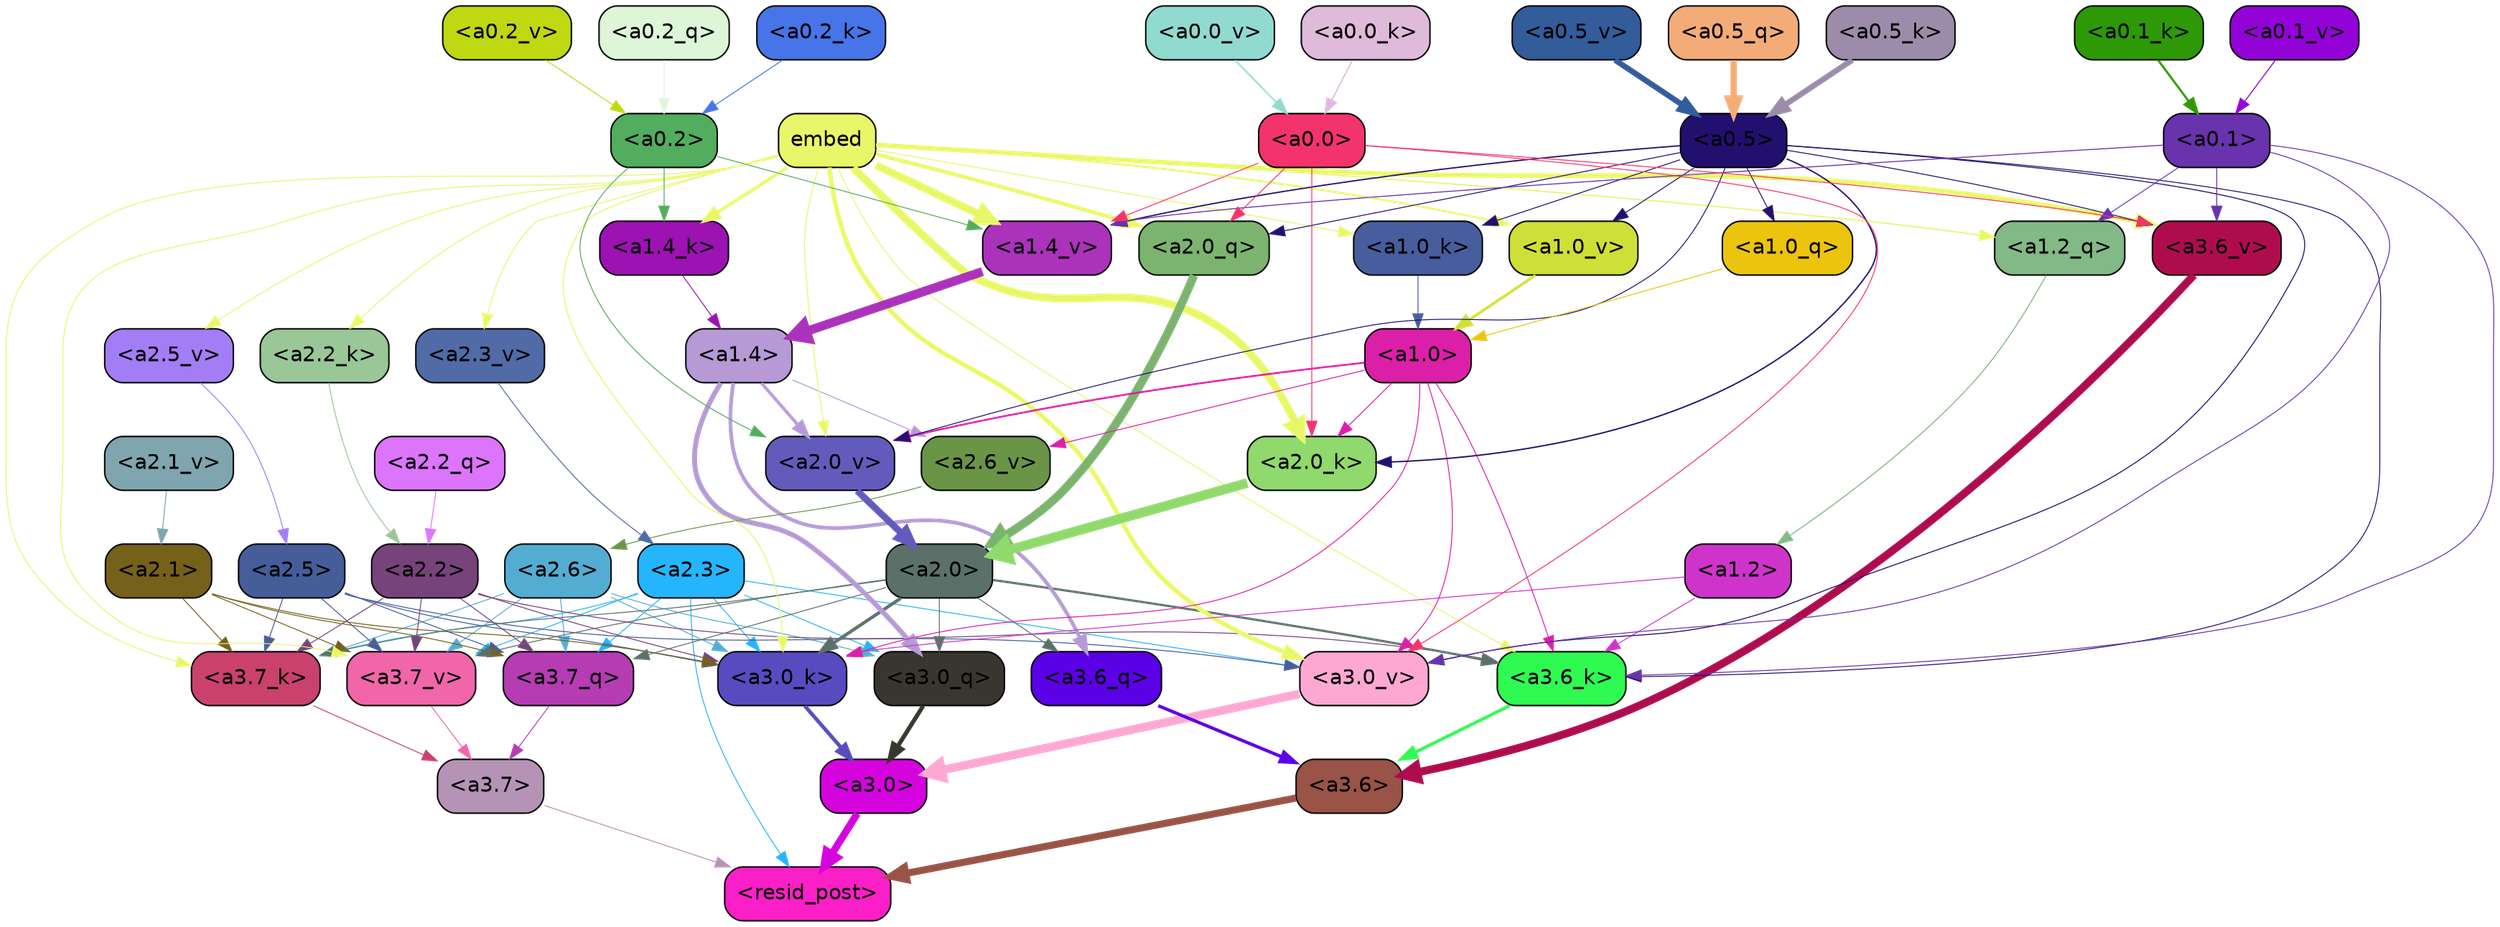 strict digraph "" {
	graph [bgcolor=transparent,
		layout=dot,
		overlap=false,
		splines=true
	];
	"<a3.7>"	[color=black,
		fillcolor="#b593b5",
		fontname=Helvetica,
		shape=box,
		style="filled, rounded"];
	"<resid_post>"	[color=black,
		fillcolor="#fb1fc7",
		fontname=Helvetica,
		shape=box,
		style="filled, rounded"];
	"<a3.7>" -> "<resid_post>"	[color="#b593b5",
		penwidth=0.6];
	"<a3.6>"	[color=black,
		fillcolor="#995347",
		fontname=Helvetica,
		shape=box,
		style="filled, rounded"];
	"<a3.6>" -> "<resid_post>"	[color="#995347",
		penwidth=4.7534414529800415];
	"<a3.0>"	[color=black,
		fillcolor="#d503de",
		fontname=Helvetica,
		shape=box,
		style="filled, rounded"];
	"<a3.0>" -> "<resid_post>"	[color="#d503de",
		penwidth=4.898576855659485];
	"<a2.3>"	[color=black,
		fillcolor="#25b5fc",
		fontname=Helvetica,
		shape=box,
		style="filled, rounded"];
	"<a2.3>" -> "<resid_post>"	[color="#25b5fc",
		penwidth=0.6];
	"<a3.7_q>"	[color=black,
		fillcolor="#b53cb3",
		fontname=Helvetica,
		shape=box,
		style="filled, rounded"];
	"<a2.3>" -> "<a3.7_q>"	[color="#25b5fc",
		penwidth=0.6];
	"<a3.0_q>"	[color=black,
		fillcolor="#38362f",
		fontname=Helvetica,
		shape=box,
		style="filled, rounded"];
	"<a2.3>" -> "<a3.0_q>"	[color="#25b5fc",
		penwidth=0.6];
	"<a3.7_k>"	[color=black,
		fillcolor="#ca416d",
		fontname=Helvetica,
		shape=box,
		style="filled, rounded"];
	"<a2.3>" -> "<a3.7_k>"	[color="#25b5fc",
		penwidth=0.6];
	"<a3.0_k>"	[color=black,
		fillcolor="#574bc0",
		fontname=Helvetica,
		shape=box,
		style="filled, rounded"];
	"<a2.3>" -> "<a3.0_k>"	[color="#25b5fc",
		penwidth=0.6];
	"<a3.7_v>"	[color=black,
		fillcolor="#f166a9",
		fontname=Helvetica,
		shape=box,
		style="filled, rounded"];
	"<a2.3>" -> "<a3.7_v>"	[color="#25b5fc",
		penwidth=0.6];
	"<a3.0_v>"	[color=black,
		fillcolor="#fca8d2",
		fontname=Helvetica,
		shape=box,
		style="filled, rounded"];
	"<a2.3>" -> "<a3.0_v>"	[color="#25b5fc",
		penwidth=0.6];
	"<a3.7_q>" -> "<a3.7>"	[color="#b53cb3",
		penwidth=0.6];
	"<a3.6_q>"	[color=black,
		fillcolor="#5b01e5",
		fontname=Helvetica,
		shape=box,
		style="filled, rounded"];
	"<a3.6_q>" -> "<a3.6>"	[color="#5b01e5",
		penwidth=2.160832464694977];
	"<a3.0_q>" -> "<a3.0>"	[color="#38362f",
		penwidth=2.870753765106201];
	"<a3.7_k>" -> "<a3.7>"	[color="#ca416d",
		penwidth=0.6];
	"<a3.6_k>"	[color=black,
		fillcolor="#2ffa51",
		fontname=Helvetica,
		shape=box,
		style="filled, rounded"];
	"<a3.6_k>" -> "<a3.6>"	[color="#2ffa51",
		penwidth=2.13908451795578];
	"<a3.0_k>" -> "<a3.0>"	[color="#574bc0",
		penwidth=2.520303964614868];
	"<a3.7_v>" -> "<a3.7>"	[color="#f166a9",
		penwidth=0.6];
	"<a3.6_v>"	[color=black,
		fillcolor="#af0c4f",
		fontname=Helvetica,
		shape=box,
		style="filled, rounded"];
	"<a3.6_v>" -> "<a3.6>"	[color="#af0c4f",
		penwidth=5.297133803367615];
	"<a3.0_v>" -> "<a3.0>"	[color="#fca8d2",
		penwidth=5.680712580680847];
	"<a2.6>"	[color=black,
		fillcolor="#53add2",
		fontname=Helvetica,
		shape=box,
		style="filled, rounded"];
	"<a2.6>" -> "<a3.7_q>"	[color="#53add2",
		penwidth=0.6];
	"<a2.6>" -> "<a3.0_q>"	[color="#53add2",
		penwidth=0.6];
	"<a2.6>" -> "<a3.7_k>"	[color="#53add2",
		penwidth=0.6];
	"<a2.6>" -> "<a3.0_k>"	[color="#53add2",
		penwidth=0.6];
	"<a2.6>" -> "<a3.7_v>"	[color="#53add2",
		penwidth=0.6];
	"<a2.5>"	[color=black,
		fillcolor="#455d99",
		fontname=Helvetica,
		shape=box,
		style="filled, rounded"];
	"<a2.5>" -> "<a3.7_q>"	[color="#455d99",
		penwidth=0.6];
	"<a2.5>" -> "<a3.7_k>"	[color="#455d99",
		penwidth=0.6];
	"<a2.5>" -> "<a3.0_k>"	[color="#455d99",
		penwidth=0.6];
	"<a2.5>" -> "<a3.7_v>"	[color="#455d99",
		penwidth=0.6];
	"<a2.5>" -> "<a3.0_v>"	[color="#455d99",
		penwidth=0.6];
	"<a2.2>"	[color=black,
		fillcolor="#76437b",
		fontname=Helvetica,
		shape=box,
		style="filled, rounded"];
	"<a2.2>" -> "<a3.7_q>"	[color="#76437b",
		penwidth=0.6];
	"<a2.2>" -> "<a3.7_k>"	[color="#76437b",
		penwidth=0.6];
	"<a2.2>" -> "<a3.6_k>"	[color="#76437b",
		penwidth=0.6];
	"<a2.2>" -> "<a3.0_k>"	[color="#76437b",
		penwidth=0.6];
	"<a2.2>" -> "<a3.7_v>"	[color="#76437b",
		penwidth=0.6];
	"<a2.1>"	[color=black,
		fillcolor="#76611a",
		fontname=Helvetica,
		shape=box,
		style="filled, rounded"];
	"<a2.1>" -> "<a3.7_q>"	[color="#76611a",
		penwidth=0.6];
	"<a2.1>" -> "<a3.7_k>"	[color="#76611a",
		penwidth=0.6];
	"<a2.1>" -> "<a3.0_k>"	[color="#76611a",
		penwidth=0.6];
	"<a2.1>" -> "<a3.7_v>"	[color="#76611a",
		penwidth=0.6];
	"<a2.0>"	[color=black,
		fillcolor="#5c706a",
		fontname=Helvetica,
		shape=box,
		style="filled, rounded"];
	"<a2.0>" -> "<a3.7_q>"	[color="#5c706a",
		penwidth=0.6];
	"<a2.0>" -> "<a3.6_q>"	[color="#5c706a",
		penwidth=0.6];
	"<a2.0>" -> "<a3.0_q>"	[color="#5c706a",
		penwidth=0.6];
	"<a2.0>" -> "<a3.7_k>"	[color="#5c706a",
		penwidth=0.6];
	"<a2.0>" -> "<a3.6_k>"	[color="#5c706a",
		penwidth=1.4957321882247925];
	"<a2.0>" -> "<a3.0_k>"	[color="#5c706a",
		penwidth=2.18752121925354];
	"<a2.0>" -> "<a3.7_v>"	[color="#5c706a",
		penwidth=0.6];
	"<a1.4>"	[color=black,
		fillcolor="#b59ad5",
		fontname=Helvetica,
		shape=box,
		style="filled, rounded"];
	"<a1.4>" -> "<a3.6_q>"	[color="#b59ad5",
		penwidth=2.4829938411712646];
	"<a1.4>" -> "<a3.0_q>"	[color="#b59ad5",
		penwidth=3.299744725227356];
	"<a2.6_v>"	[color=black,
		fillcolor="#6a9547",
		fontname=Helvetica,
		shape=box,
		style="filled, rounded"];
	"<a1.4>" -> "<a2.6_v>"	[color="#b59ad5",
		penwidth=0.6];
	"<a2.0_v>"	[color=black,
		fillcolor="#635bbc",
		fontname=Helvetica,
		shape=box,
		style="filled, rounded"];
	"<a1.4>" -> "<a2.0_v>"	[color="#b59ad5",
		penwidth=2.092592429369688];
	embed	[color=black,
		fillcolor="#e8f769",
		fontname=Helvetica,
		shape=box,
		style="filled, rounded"];
	embed -> "<a3.7_k>"	[color="#e8f769",
		penwidth=0.6];
	embed -> "<a3.6_k>"	[color="#e8f769",
		penwidth=0.6];
	embed -> "<a3.0_k>"	[color="#e8f769",
		penwidth=0.6394047290086746];
	embed -> "<a3.7_v>"	[color="#e8f769",
		penwidth=0.6];
	embed -> "<a3.6_v>"	[color="#e8f769",
		penwidth=3.067279100418091];
	embed -> "<a3.0_v>"	[color="#e8f769",
		penwidth=3.0212591886520386];
	"<a2.0_q>"	[color=black,
		fillcolor="#7cb46f",
		fontname=Helvetica,
		shape=box,
		style="filled, rounded"];
	embed -> "<a2.0_q>"	[color="#e8f769",
		penwidth=2.5355080366134644];
	"<a2.2_k>"	[color=black,
		fillcolor="#99c798",
		fontname=Helvetica,
		shape=box,
		style="filled, rounded"];
	embed -> "<a2.2_k>"	[color="#e8f769",
		penwidth=0.6];
	"<a2.0_k>"	[color=black,
		fillcolor="#90d96c",
		fontname=Helvetica,
		shape=box,
		style="filled, rounded"];
	embed -> "<a2.0_k>"	[color="#e8f769",
		penwidth=5.2180726528167725];
	"<a2.5_v>"	[color=black,
		fillcolor="#a37df6",
		fontname=Helvetica,
		shape=box,
		style="filled, rounded"];
	embed -> "<a2.5_v>"	[color="#e8f769",
		penwidth=0.6];
	"<a2.3_v>"	[color=black,
		fillcolor="#506ba5",
		fontname=Helvetica,
		shape=box,
		style="filled, rounded"];
	embed -> "<a2.3_v>"	[color="#e8f769",
		penwidth=0.6];
	embed -> "<a2.0_v>"	[color="#e8f769",
		penwidth=0.6];
	"<a1.2_q>"	[color=black,
		fillcolor="#83b887",
		fontname=Helvetica,
		shape=box,
		style="filled, rounded"];
	embed -> "<a1.2_q>"	[color="#e8f769",
		penwidth=0.8094894886016846];
	"<a1.4_k>"	[color=black,
		fillcolor="#9c12b3",
		fontname=Helvetica,
		shape=box,
		style="filled, rounded"];
	embed -> "<a1.4_k>"	[color="#e8f769",
		penwidth=2.1732678413391113];
	"<a1.0_k>"	[color=black,
		fillcolor="#485d9e",
		fontname=Helvetica,
		shape=box,
		style="filled, rounded"];
	embed -> "<a1.0_k>"	[color="#e8f769",
		penwidth=0.6];
	"<a1.4_v>"	[color=black,
		fillcolor="#ab32ba",
		fontname=Helvetica,
		shape=box,
		style="filled, rounded"];
	embed -> "<a1.4_v>"	[color="#e8f769",
		penwidth=5.162249565124512];
	"<a1.0_v>"	[color=black,
		fillcolor="#d0df37",
		fontname=Helvetica,
		shape=box,
		style="filled, rounded"];
	embed -> "<a1.0_v>"	[color="#e8f769",
		penwidth=1.26457279920578];
	"<a1.2>"	[color=black,
		fillcolor="#cf34ca",
		fontname=Helvetica,
		shape=box,
		style="filled, rounded"];
	"<a1.2>" -> "<a3.6_k>"	[color="#cf34ca",
		penwidth=0.6];
	"<a1.2>" -> "<a3.0_k>"	[color="#cf34ca",
		penwidth=0.6];
	"<a1.0>"	[color=black,
		fillcolor="#dc1fa9",
		fontname=Helvetica,
		shape=box,
		style="filled, rounded"];
	"<a1.0>" -> "<a3.6_k>"	[color="#dc1fa9",
		penwidth=0.6];
	"<a1.0>" -> "<a3.0_k>"	[color="#dc1fa9",
		penwidth=0.6];
	"<a1.0>" -> "<a3.0_v>"	[color="#dc1fa9",
		penwidth=0.6];
	"<a1.0>" -> "<a2.0_k>"	[color="#dc1fa9",
		penwidth=0.6];
	"<a1.0>" -> "<a2.6_v>"	[color="#dc1fa9",
		penwidth=0.6];
	"<a1.0>" -> "<a2.0_v>"	[color="#dc1fa9",
		penwidth=1.2132605910301208];
	"<a0.5>"	[color=black,
		fillcolor="#22106f",
		fontname=Helvetica,
		shape=box,
		style="filled, rounded"];
	"<a0.5>" -> "<a3.6_k>"	[color="#22106f",
		penwidth=0.6];
	"<a0.5>" -> "<a3.6_v>"	[color="#22106f",
		penwidth=0.6];
	"<a0.5>" -> "<a3.0_v>"	[color="#22106f",
		penwidth=0.648682102560997];
	"<a0.5>" -> "<a2.0_q>"	[color="#22106f",
		penwidth=0.6];
	"<a0.5>" -> "<a2.0_k>"	[color="#22106f",
		penwidth=0.9236047863960266];
	"<a0.5>" -> "<a2.0_v>"	[color="#22106f",
		penwidth=0.6];
	"<a1.0_q>"	[color=black,
		fillcolor="#ecc40d",
		fontname=Helvetica,
		shape=box,
		style="filled, rounded"];
	"<a0.5>" -> "<a1.0_q>"	[color="#22106f",
		penwidth=0.6];
	"<a0.5>" -> "<a1.0_k>"	[color="#22106f",
		penwidth=0.6];
	"<a0.5>" -> "<a1.4_v>"	[color="#22106f",
		penwidth=0.8783596754074097];
	"<a0.5>" -> "<a1.0_v>"	[color="#22106f",
		penwidth=0.6];
	"<a0.1>"	[color=black,
		fillcolor="#6933ad",
		fontname=Helvetica,
		shape=box,
		style="filled, rounded"];
	"<a0.1>" -> "<a3.6_k>"	[color="#6933ad",
		penwidth=0.6];
	"<a0.1>" -> "<a3.6_v>"	[color="#6933ad",
		penwidth=0.6];
	"<a0.1>" -> "<a3.0_v>"	[color="#6933ad",
		penwidth=0.6];
	"<a0.1>" -> "<a1.2_q>"	[color="#6933ad",
		penwidth=0.6];
	"<a0.1>" -> "<a1.4_v>"	[color="#6933ad",
		penwidth=0.6490728855133057];
	"<a0.0>"	[color=black,
		fillcolor="#f3346c",
		fontname=Helvetica,
		shape=box,
		style="filled, rounded"];
	"<a0.0>" -> "<a3.6_v>"	[color="#f3346c",
		penwidth=0.6];
	"<a0.0>" -> "<a3.0_v>"	[color="#f3346c",
		penwidth=0.6];
	"<a0.0>" -> "<a2.0_q>"	[color="#f3346c",
		penwidth=0.6];
	"<a0.0>" -> "<a2.0_k>"	[color="#f3346c",
		penwidth=0.6];
	"<a0.0>" -> "<a1.4_v>"	[color="#f3346c",
		penwidth=0.6];
	"<a2.2_q>"	[color=black,
		fillcolor="#dc75fc",
		fontname=Helvetica,
		shape=box,
		style="filled, rounded"];
	"<a2.2_q>" -> "<a2.2>"	[color="#dc75fc",
		penwidth=0.6];
	"<a2.0_q>" -> "<a2.0>"	[color="#7cb46f",
		penwidth=5.681910276412964];
	"<a2.2_k>" -> "<a2.2>"	[color="#99c798",
		penwidth=0.6];
	"<a2.0_k>" -> "<a2.0>"	[color="#90d96c",
		penwidth=6.447777509689331];
	"<a2.6_v>" -> "<a2.6>"	[color="#6a9547",
		penwidth=0.6];
	"<a2.5_v>" -> "<a2.5>"	[color="#a37df6",
		penwidth=0.6];
	"<a2.3_v>" -> "<a2.3>"	[color="#506ba5",
		penwidth=0.6];
	"<a2.1_v>"	[color=black,
		fillcolor="#7fa5ae",
		fontname=Helvetica,
		shape=box,
		style="filled, rounded"];
	"<a2.1_v>" -> "<a2.1>"	[color="#7fa5ae",
		penwidth=0.6];
	"<a2.0_v>" -> "<a2.0>"	[color="#635bbc",
		penwidth=4.5695202350616455];
	"<a0.2>"	[color=black,
		fillcolor="#52ad5e",
		fontname=Helvetica,
		shape=box,
		style="filled, rounded"];
	"<a0.2>" -> "<a2.0_v>"	[color="#52ad5e",
		penwidth=0.6];
	"<a0.2>" -> "<a1.4_k>"	[color="#52ad5e",
		penwidth=0.6];
	"<a0.2>" -> "<a1.4_v>"	[color="#52ad5e",
		penwidth=0.6];
	"<a1.2_q>" -> "<a1.2>"	[color="#83b887",
		penwidth=0.6769798994064331];
	"<a1.0_q>" -> "<a1.0>"	[color="#ecc40d",
		penwidth=0.6];
	"<a1.4_k>" -> "<a1.4>"	[color="#9c12b3",
		penwidth=0.6];
	"<a1.0_k>" -> "<a1.0>"	[color="#485d9e",
		penwidth=0.6];
	"<a1.4_v>" -> "<a1.4>"	[color="#ab32ba",
		penwidth=6.016597509384155];
	"<a1.0_v>" -> "<a1.0>"	[color="#d0df37",
		penwidth=1.8562973737716675];
	"<a0.5_q>"	[color=black,
		fillcolor="#f3ac77",
		fontname=Helvetica,
		shape=box,
		style="filled, rounded"];
	"<a0.5_q>" -> "<a0.5>"	[color="#f3ac77",
		penwidth=4.176325984299183];
	"<a0.2_q>"	[color=black,
		fillcolor="#def6d8",
		fontname=Helvetica,
		shape=box,
		style="filled, rounded"];
	"<a0.2_q>" -> "<a0.2>"	[color="#def6d8",
		penwidth=0.6484866142272949];
	"<a0.5_k>"	[color=black,
		fillcolor="#9c8ca9",
		fontname=Helvetica,
		shape=box,
		style="filled, rounded"];
	"<a0.5_k>" -> "<a0.5>"	[color="#9c8ca9",
		penwidth=3.7953722774982452];
	"<a0.2_k>"	[color=black,
		fillcolor="#4774e8",
		fontname=Helvetica,
		shape=box,
		style="filled, rounded"];
	"<a0.2_k>" -> "<a0.2>"	[color="#4774e8",
		penwidth=0.6];
	"<a0.1_k>"	[color=black,
		fillcolor="#2e9907",
		fontname=Helvetica,
		shape=box,
		style="filled, rounded"];
	"<a0.1_k>" -> "<a0.1>"	[color="#2e9907",
		penwidth=1.483607530593872];
	"<a0.0_k>"	[color=black,
		fillcolor="#dfbadb",
		fontname=Helvetica,
		shape=box,
		style="filled, rounded"];
	"<a0.0_k>" -> "<a0.0>"	[color="#dfbadb",
		penwidth=0.8216795921325684];
	"<a0.5_v>"	[color=black,
		fillcolor="#335c9b",
		fontname=Helvetica,
		shape=box,
		style="filled, rounded"];
	"<a0.5_v>" -> "<a0.5>"	[color="#335c9b",
		penwidth=3.805475652217865];
	"<a0.2_v>"	[color=black,
		fillcolor="#bed911",
		fontname=Helvetica,
		shape=box,
		style="filled, rounded"];
	"<a0.2_v>" -> "<a0.2>"	[color="#bed911",
		penwidth=0.6];
	"<a0.1_v>"	[color=black,
		fillcolor="#9303d7",
		fontname=Helvetica,
		shape=box,
		style="filled, rounded"];
	"<a0.1_v>" -> "<a0.1>"	[color="#9303d7",
		penwidth=0.6855120658874512];
	"<a0.0_v>"	[color=black,
		fillcolor="#91dad0",
		fontname=Helvetica,
		shape=box,
		style="filled, rounded"];
	"<a0.0_v>" -> "<a0.0>"	[color="#91dad0",
		penwidth=1.1353182792663574];
}
